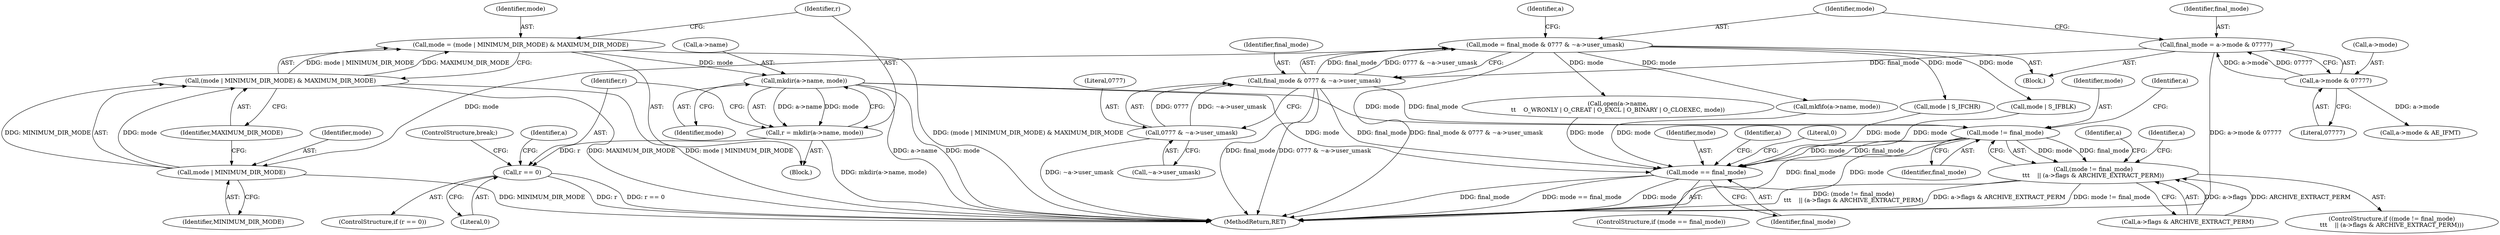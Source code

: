 digraph "0_libarchive_dfd6b54ce33960e420fb206d8872fb759b577ad9_1@API" {
"1000261" [label="(Call,mkdir(a->name, mode))"];
"1000252" [label="(Call,mode = (mode | MINIMUM_DIR_MODE) & MAXIMUM_DIR_MODE)"];
"1000254" [label="(Call,(mode | MINIMUM_DIR_MODE) & MAXIMUM_DIR_MODE)"];
"1000255" [label="(Call,mode | MINIMUM_DIR_MODE)"];
"1000173" [label="(Call,mode = final_mode & 0777 & ~a->user_umask)"];
"1000175" [label="(Call,final_mode & 0777 & ~a->user_umask)"];
"1000166" [label="(Call,final_mode = a->mode & 07777)"];
"1000168" [label="(Call,a->mode & 07777)"];
"1000177" [label="(Call,0777 & ~a->user_umask)"];
"1000259" [label="(Call,r = mkdir(a->name, mode))"];
"1000267" [label="(Call,r == 0)"];
"1000287" [label="(Call,mode != final_mode)"];
"1000286" [label="(Call,(mode != final_mode)\n\t\t\t    || (a->flags & ARCHIVE_EXTRACT_PERM))"];
"1000324" [label="(Call,mode == final_mode)"];
"1000285" [label="(ControlStructure,if ((mode != final_mode)\n\t\t\t    || (a->flags & ARCHIVE_EXTRACT_PERM)))"];
"1000292" [label="(Identifier,a)"];
"1000166" [label="(Call,final_mode = a->mode & 07777)"];
"1000325" [label="(Identifier,mode)"];
"1000188" [label="(Block,)"];
"1000175" [label="(Call,final_mode & 0777 & ~a->user_umask)"];
"1000326" [label="(Identifier,final_mode)"];
"1000287" [label="(Call,mode != final_mode)"];
"1000243" [label="(Call,mode | S_IFBLK)"];
"1000258" [label="(Identifier,MAXIMUM_DIR_MODE)"];
"1000267" [label="(Call,r == 0)"];
"1000334" [label="(MethodReturn,RET)"];
"1000257" [label="(Identifier,MINIMUM_DIR_MODE)"];
"1000177" [label="(Call,0777 & ~a->user_umask)"];
"1000273" [label="(Identifier,a)"];
"1000252" [label="(Call,mode = (mode | MINIMUM_DIR_MODE) & MAXIMUM_DIR_MODE)"];
"1000256" [label="(Identifier,mode)"];
"1000167" [label="(Identifier,final_mode)"];
"1000297" [label="(Identifier,a)"];
"1000323" [label="(ControlStructure,if (mode == final_mode))"];
"1000286" [label="(Call,(mode != final_mode)\n\t\t\t    || (a->flags & ARCHIVE_EXTRACT_PERM))"];
"1000290" [label="(Call,a->flags & ARCHIVE_EXTRACT_PERM)"];
"1000309" [label="(ControlStructure,break;)"];
"1000169" [label="(Call,a->mode)"];
"1000289" [label="(Identifier,final_mode)"];
"1000183" [label="(Call,a->mode & AE_IFMT)"];
"1000178" [label="(Literal,0777)"];
"1000266" [label="(ControlStructure,if (r == 0))"];
"1000125" [label="(Block,)"];
"1000265" [label="(Identifier,mode)"];
"1000255" [label="(Call,mode | MINIMUM_DIR_MODE)"];
"1000168" [label="(Call,a->mode & 07777)"];
"1000228" [label="(Call,mode | S_IFCHR)"];
"1000269" [label="(Literal,0)"];
"1000329" [label="(Identifier,a)"];
"1000253" [label="(Identifier,mode)"];
"1000195" [label="(Call,open(a->name,\n\t\t    O_WRONLY | O_CREAT | O_EXCL | O_BINARY | O_CLOEXEC, mode))"];
"1000268" [label="(Identifier,r)"];
"1000179" [label="(Call,~a->user_umask)"];
"1000306" [label="(Identifier,a)"];
"1000176" [label="(Identifier,final_mode)"];
"1000288" [label="(Identifier,mode)"];
"1000174" [label="(Identifier,mode)"];
"1000261" [label="(Call,mkdir(a->name, mode))"];
"1000260" [label="(Identifier,r)"];
"1000313" [label="(Call,mkfifo(a->name, mode))"];
"1000173" [label="(Call,mode = final_mode & 0777 & ~a->user_umask)"];
"1000333" [label="(Literal,0)"];
"1000259" [label="(Call,r = mkdir(a->name, mode))"];
"1000172" [label="(Literal,07777)"];
"1000185" [label="(Identifier,a)"];
"1000262" [label="(Call,a->name)"];
"1000324" [label="(Call,mode == final_mode)"];
"1000254" [label="(Call,(mode | MINIMUM_DIR_MODE) & MAXIMUM_DIR_MODE)"];
"1000261" -> "1000259"  [label="AST: "];
"1000261" -> "1000265"  [label="CFG: "];
"1000262" -> "1000261"  [label="AST: "];
"1000265" -> "1000261"  [label="AST: "];
"1000259" -> "1000261"  [label="CFG: "];
"1000261" -> "1000334"  [label="DDG: mode"];
"1000261" -> "1000334"  [label="DDG: a->name"];
"1000261" -> "1000259"  [label="DDG: a->name"];
"1000261" -> "1000259"  [label="DDG: mode"];
"1000252" -> "1000261"  [label="DDG: mode"];
"1000261" -> "1000287"  [label="DDG: mode"];
"1000261" -> "1000324"  [label="DDG: mode"];
"1000252" -> "1000188"  [label="AST: "];
"1000252" -> "1000254"  [label="CFG: "];
"1000253" -> "1000252"  [label="AST: "];
"1000254" -> "1000252"  [label="AST: "];
"1000260" -> "1000252"  [label="CFG: "];
"1000252" -> "1000334"  [label="DDG: (mode | MINIMUM_DIR_MODE) & MAXIMUM_DIR_MODE"];
"1000254" -> "1000252"  [label="DDG: mode | MINIMUM_DIR_MODE"];
"1000254" -> "1000252"  [label="DDG: MAXIMUM_DIR_MODE"];
"1000254" -> "1000258"  [label="CFG: "];
"1000255" -> "1000254"  [label="AST: "];
"1000258" -> "1000254"  [label="AST: "];
"1000254" -> "1000334"  [label="DDG: mode | MINIMUM_DIR_MODE"];
"1000254" -> "1000334"  [label="DDG: MAXIMUM_DIR_MODE"];
"1000255" -> "1000254"  [label="DDG: mode"];
"1000255" -> "1000254"  [label="DDG: MINIMUM_DIR_MODE"];
"1000255" -> "1000257"  [label="CFG: "];
"1000256" -> "1000255"  [label="AST: "];
"1000257" -> "1000255"  [label="AST: "];
"1000258" -> "1000255"  [label="CFG: "];
"1000255" -> "1000334"  [label="DDG: MINIMUM_DIR_MODE"];
"1000173" -> "1000255"  [label="DDG: mode"];
"1000173" -> "1000125"  [label="AST: "];
"1000173" -> "1000175"  [label="CFG: "];
"1000174" -> "1000173"  [label="AST: "];
"1000175" -> "1000173"  [label="AST: "];
"1000185" -> "1000173"  [label="CFG: "];
"1000173" -> "1000334"  [label="DDG: final_mode & 0777 & ~a->user_umask"];
"1000175" -> "1000173"  [label="DDG: final_mode"];
"1000175" -> "1000173"  [label="DDG: 0777 & ~a->user_umask"];
"1000173" -> "1000195"  [label="DDG: mode"];
"1000173" -> "1000228"  [label="DDG: mode"];
"1000173" -> "1000243"  [label="DDG: mode"];
"1000173" -> "1000313"  [label="DDG: mode"];
"1000175" -> "1000177"  [label="CFG: "];
"1000176" -> "1000175"  [label="AST: "];
"1000177" -> "1000175"  [label="AST: "];
"1000175" -> "1000334"  [label="DDG: final_mode"];
"1000175" -> "1000334"  [label="DDG: 0777 & ~a->user_umask"];
"1000166" -> "1000175"  [label="DDG: final_mode"];
"1000177" -> "1000175"  [label="DDG: 0777"];
"1000177" -> "1000175"  [label="DDG: ~a->user_umask"];
"1000175" -> "1000287"  [label="DDG: final_mode"];
"1000175" -> "1000324"  [label="DDG: final_mode"];
"1000166" -> "1000125"  [label="AST: "];
"1000166" -> "1000168"  [label="CFG: "];
"1000167" -> "1000166"  [label="AST: "];
"1000168" -> "1000166"  [label="AST: "];
"1000174" -> "1000166"  [label="CFG: "];
"1000166" -> "1000334"  [label="DDG: a->mode & 07777"];
"1000168" -> "1000166"  [label="DDG: a->mode"];
"1000168" -> "1000166"  [label="DDG: 07777"];
"1000168" -> "1000172"  [label="CFG: "];
"1000169" -> "1000168"  [label="AST: "];
"1000172" -> "1000168"  [label="AST: "];
"1000168" -> "1000183"  [label="DDG: a->mode"];
"1000177" -> "1000179"  [label="CFG: "];
"1000178" -> "1000177"  [label="AST: "];
"1000179" -> "1000177"  [label="AST: "];
"1000177" -> "1000334"  [label="DDG: ~a->user_umask"];
"1000259" -> "1000188"  [label="AST: "];
"1000260" -> "1000259"  [label="AST: "];
"1000268" -> "1000259"  [label="CFG: "];
"1000259" -> "1000334"  [label="DDG: mkdir(a->name, mode)"];
"1000259" -> "1000267"  [label="DDG: r"];
"1000267" -> "1000266"  [label="AST: "];
"1000267" -> "1000269"  [label="CFG: "];
"1000268" -> "1000267"  [label="AST: "];
"1000269" -> "1000267"  [label="AST: "];
"1000273" -> "1000267"  [label="CFG: "];
"1000309" -> "1000267"  [label="CFG: "];
"1000267" -> "1000334"  [label="DDG: r"];
"1000267" -> "1000334"  [label="DDG: r == 0"];
"1000287" -> "1000286"  [label="AST: "];
"1000287" -> "1000289"  [label="CFG: "];
"1000288" -> "1000287"  [label="AST: "];
"1000289" -> "1000287"  [label="AST: "];
"1000292" -> "1000287"  [label="CFG: "];
"1000286" -> "1000287"  [label="CFG: "];
"1000287" -> "1000334"  [label="DDG: final_mode"];
"1000287" -> "1000334"  [label="DDG: mode"];
"1000287" -> "1000286"  [label="DDG: mode"];
"1000287" -> "1000286"  [label="DDG: final_mode"];
"1000287" -> "1000324"  [label="DDG: mode"];
"1000287" -> "1000324"  [label="DDG: final_mode"];
"1000286" -> "1000285"  [label="AST: "];
"1000286" -> "1000290"  [label="CFG: "];
"1000290" -> "1000286"  [label="AST: "];
"1000297" -> "1000286"  [label="CFG: "];
"1000306" -> "1000286"  [label="CFG: "];
"1000286" -> "1000334"  [label="DDG: (mode != final_mode)\n\t\t\t    || (a->flags & ARCHIVE_EXTRACT_PERM)"];
"1000286" -> "1000334"  [label="DDG: a->flags & ARCHIVE_EXTRACT_PERM"];
"1000286" -> "1000334"  [label="DDG: mode != final_mode"];
"1000290" -> "1000286"  [label="DDG: a->flags"];
"1000290" -> "1000286"  [label="DDG: ARCHIVE_EXTRACT_PERM"];
"1000324" -> "1000323"  [label="AST: "];
"1000324" -> "1000326"  [label="CFG: "];
"1000325" -> "1000324"  [label="AST: "];
"1000326" -> "1000324"  [label="AST: "];
"1000329" -> "1000324"  [label="CFG: "];
"1000333" -> "1000324"  [label="CFG: "];
"1000324" -> "1000334"  [label="DDG: final_mode"];
"1000324" -> "1000334"  [label="DDG: mode == final_mode"];
"1000324" -> "1000334"  [label="DDG: mode"];
"1000228" -> "1000324"  [label="DDG: mode"];
"1000195" -> "1000324"  [label="DDG: mode"];
"1000243" -> "1000324"  [label="DDG: mode"];
"1000313" -> "1000324"  [label="DDG: mode"];
}
